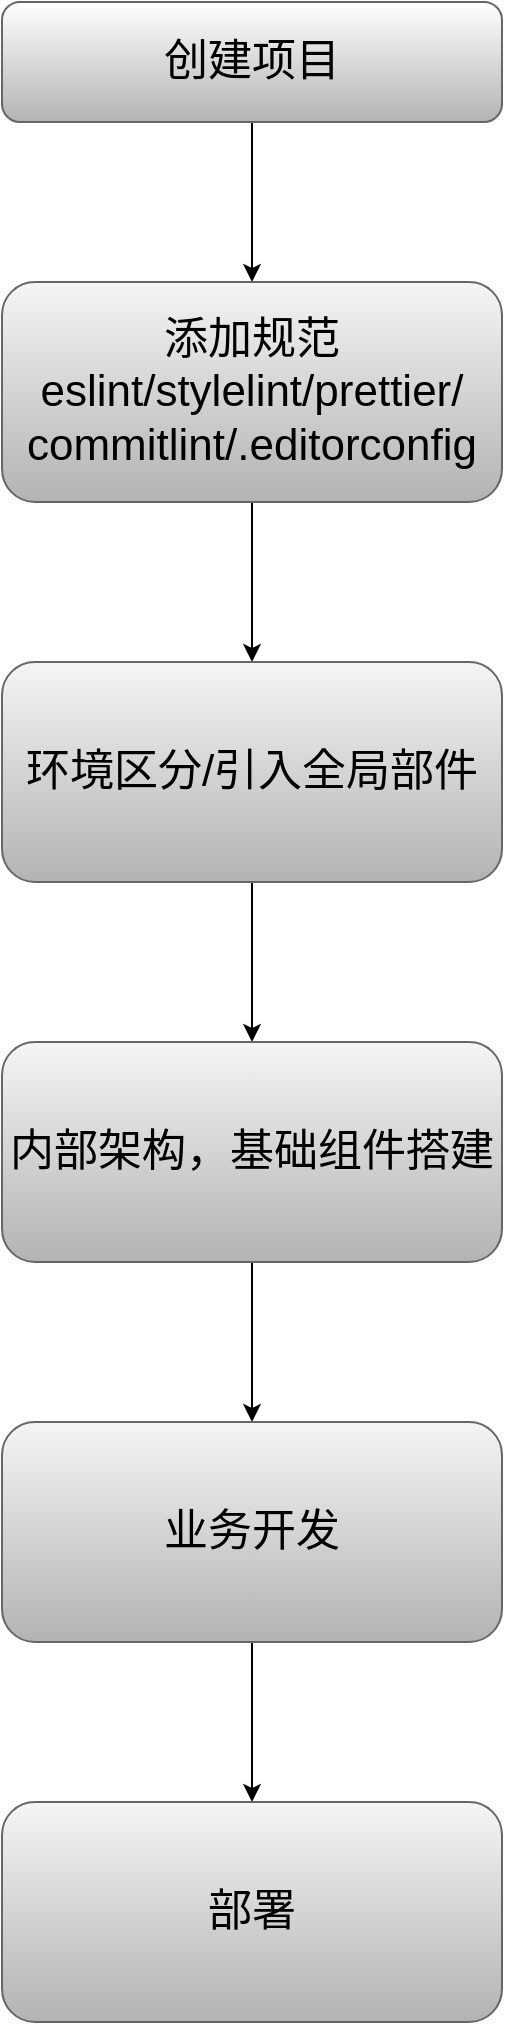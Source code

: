 <mxfile pages="1">
    <diagram id="gpCJ8UrBodQax_4zjGO8" name="Page-1">
        <mxGraphModel dx="1158" dy="1398" grid="1" gridSize="10" guides="1" tooltips="1" connect="1" arrows="1" fold="1" page="1" pageScale="1" pageWidth="827" pageHeight="1169" math="0" shadow="0">
            <root>
                <mxCell id="0"/>
                <mxCell id="1" parent="0"/>
                <mxCell id="4" value="" style="edgeStyle=orthogonalEdgeStyle;rounded=0;orthogonalLoop=1;jettySize=auto;html=1;" parent="1" source="2" target="3" edge="1">
                    <mxGeometry relative="1" as="geometry"/>
                </mxCell>
                <mxCell id="2" value="创建项目" style="rounded=1;whiteSpace=wrap;html=1;fillColor=default;gradientColor=#b3b3b3;strokeColor=#666666;fontSize=22;" parent="1" vertex="1">
                    <mxGeometry x="289" y="80" width="250" height="60" as="geometry"/>
                </mxCell>
                <mxCell id="6" value="" style="edgeStyle=orthogonalEdgeStyle;rounded=0;orthogonalLoop=1;jettySize=auto;html=1;" parent="1" source="3" target="5" edge="1">
                    <mxGeometry relative="1" as="geometry"/>
                </mxCell>
                <mxCell id="3" value="添加规范&lt;br&gt;eslint/stylelint/prettier/&lt;div&gt;commitlint/.editorconfig&lt;/div&gt;" style="rounded=1;whiteSpace=wrap;html=1;align=center;fillColor=#f5f5f5;gradientColor=#b3b3b3;strokeColor=#666666;fontSize=22;" parent="1" vertex="1">
                    <mxGeometry x="289" y="220" width="250" height="110" as="geometry"/>
                </mxCell>
                <mxCell id="8" value="" style="edgeStyle=orthogonalEdgeStyle;rounded=0;orthogonalLoop=1;jettySize=auto;html=1;" parent="1" source="5" target="7" edge="1">
                    <mxGeometry relative="1" as="geometry"/>
                </mxCell>
                <mxCell id="5" value="环境区分/引入全局部件" style="rounded=1;whiteSpace=wrap;html=1;align=center;fillColor=#f5f5f5;strokeColor=#666666;gradientColor=#b3b3b3;fontSize=22;" parent="1" vertex="1">
                    <mxGeometry x="289" y="410" width="250" height="110" as="geometry"/>
                </mxCell>
                <mxCell id="10" value="" style="edgeStyle=orthogonalEdgeStyle;rounded=0;orthogonalLoop=1;jettySize=auto;html=1;" parent="1" source="7" target="9" edge="1">
                    <mxGeometry relative="1" as="geometry"/>
                </mxCell>
                <mxCell id="7" value="&lt;font style=&quot;font-size: 22px;&quot;&gt;内部架构，基础组件搭建&lt;/font&gt;" style="rounded=1;whiteSpace=wrap;html=1;align=center;fillColor=#f5f5f5;gradientColor=#b3b3b3;strokeColor=#666666;" parent="1" vertex="1">
                    <mxGeometry x="289" y="600" width="250" height="110" as="geometry"/>
                </mxCell>
                <mxCell id="12" value="" style="edgeStyle=orthogonalEdgeStyle;rounded=0;orthogonalLoop=1;jettySize=auto;html=1;" parent="1" source="9" target="11" edge="1">
                    <mxGeometry relative="1" as="geometry"/>
                </mxCell>
                <mxCell id="9" value="业务开发" style="rounded=1;whiteSpace=wrap;html=1;align=center;fillColor=#f5f5f5;gradientColor=#b3b3b3;strokeColor=#666666;fontSize=22;" parent="1" vertex="1">
                    <mxGeometry x="289" y="790" width="250" height="110" as="geometry"/>
                </mxCell>
                <mxCell id="11" value="部署" style="rounded=1;whiteSpace=wrap;html=1;align=center;fillColor=#f5f5f5;gradientColor=#b3b3b3;strokeColor=#666666;fontSize=22;" parent="1" vertex="1">
                    <mxGeometry x="289" y="980" width="250" height="110" as="geometry"/>
                </mxCell>
            </root>
        </mxGraphModel>
    </diagram>
</mxfile>